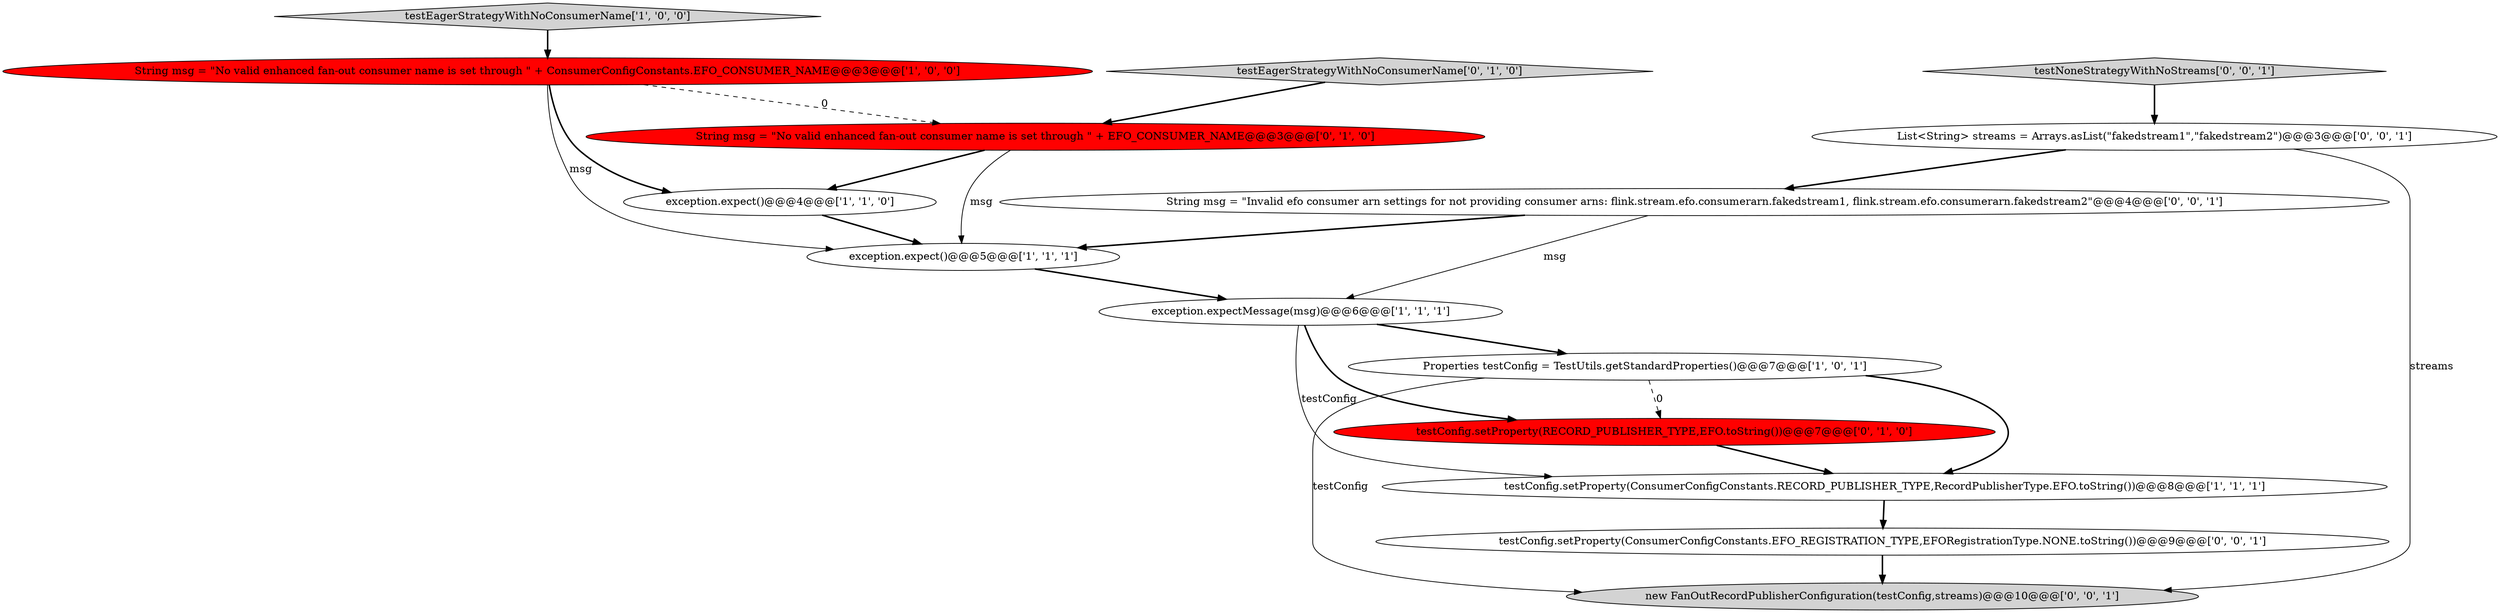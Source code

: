 digraph {
1 [style = filled, label = "exception.expectMessage(msg)@@@6@@@['1', '1', '1']", fillcolor = white, shape = ellipse image = "AAA0AAABBB1BBB"];
4 [style = filled, label = "testEagerStrategyWithNoConsumerName['1', '0', '0']", fillcolor = lightgray, shape = diamond image = "AAA0AAABBB1BBB"];
0 [style = filled, label = "String msg = \"No valid enhanced fan-out consumer name is set through \" + ConsumerConfigConstants.EFO_CONSUMER_NAME@@@3@@@['1', '0', '0']", fillcolor = red, shape = ellipse image = "AAA1AAABBB1BBB"];
13 [style = filled, label = "testNoneStrategyWithNoStreams['0', '0', '1']", fillcolor = lightgray, shape = diamond image = "AAA0AAABBB3BBB"];
2 [style = filled, label = "Properties testConfig = TestUtils.getStandardProperties()@@@7@@@['1', '0', '1']", fillcolor = white, shape = ellipse image = "AAA0AAABBB1BBB"];
6 [style = filled, label = "exception.expect()@@@5@@@['1', '1', '1']", fillcolor = white, shape = ellipse image = "AAA0AAABBB1BBB"];
9 [style = filled, label = "testEagerStrategyWithNoConsumerName['0', '1', '0']", fillcolor = lightgray, shape = diamond image = "AAA0AAABBB2BBB"];
8 [style = filled, label = "String msg = \"No valid enhanced fan-out consumer name is set through \" + EFO_CONSUMER_NAME@@@3@@@['0', '1', '0']", fillcolor = red, shape = ellipse image = "AAA1AAABBB2BBB"];
12 [style = filled, label = "String msg = \"Invalid efo consumer arn settings for not providing consumer arns: flink.stream.efo.consumerarn.fakedstream1, flink.stream.efo.consumerarn.fakedstream2\"@@@4@@@['0', '0', '1']", fillcolor = white, shape = ellipse image = "AAA0AAABBB3BBB"];
10 [style = filled, label = "testConfig.setProperty(ConsumerConfigConstants.EFO_REGISTRATION_TYPE,EFORegistrationType.NONE.toString())@@@9@@@['0', '0', '1']", fillcolor = white, shape = ellipse image = "AAA0AAABBB3BBB"];
11 [style = filled, label = "new FanOutRecordPublisherConfiguration(testConfig,streams)@@@10@@@['0', '0', '1']", fillcolor = lightgray, shape = ellipse image = "AAA0AAABBB3BBB"];
5 [style = filled, label = "exception.expect()@@@4@@@['1', '1', '0']", fillcolor = white, shape = ellipse image = "AAA0AAABBB1BBB"];
3 [style = filled, label = "testConfig.setProperty(ConsumerConfigConstants.RECORD_PUBLISHER_TYPE,RecordPublisherType.EFO.toString())@@@8@@@['1', '1', '1']", fillcolor = white, shape = ellipse image = "AAA0AAABBB1BBB"];
7 [style = filled, label = "testConfig.setProperty(RECORD_PUBLISHER_TYPE,EFO.toString())@@@7@@@['0', '1', '0']", fillcolor = red, shape = ellipse image = "AAA1AAABBB2BBB"];
14 [style = filled, label = "List<String> streams = Arrays.asList(\"fakedstream1\",\"fakedstream2\")@@@3@@@['0', '0', '1']", fillcolor = white, shape = ellipse image = "AAA0AAABBB3BBB"];
2->3 [style = bold, label=""];
2->7 [style = dashed, label="0"];
9->8 [style = bold, label=""];
12->6 [style = bold, label=""];
1->7 [style = bold, label=""];
12->1 [style = solid, label="msg"];
8->6 [style = solid, label="msg"];
7->3 [style = bold, label=""];
4->0 [style = bold, label=""];
6->1 [style = bold, label=""];
3->10 [style = bold, label=""];
0->6 [style = solid, label="msg"];
14->11 [style = solid, label="streams"];
5->6 [style = bold, label=""];
8->5 [style = bold, label=""];
14->12 [style = bold, label=""];
0->8 [style = dashed, label="0"];
1->2 [style = bold, label=""];
2->11 [style = solid, label="testConfig"];
1->3 [style = solid, label="testConfig"];
13->14 [style = bold, label=""];
0->5 [style = bold, label=""];
10->11 [style = bold, label=""];
}
